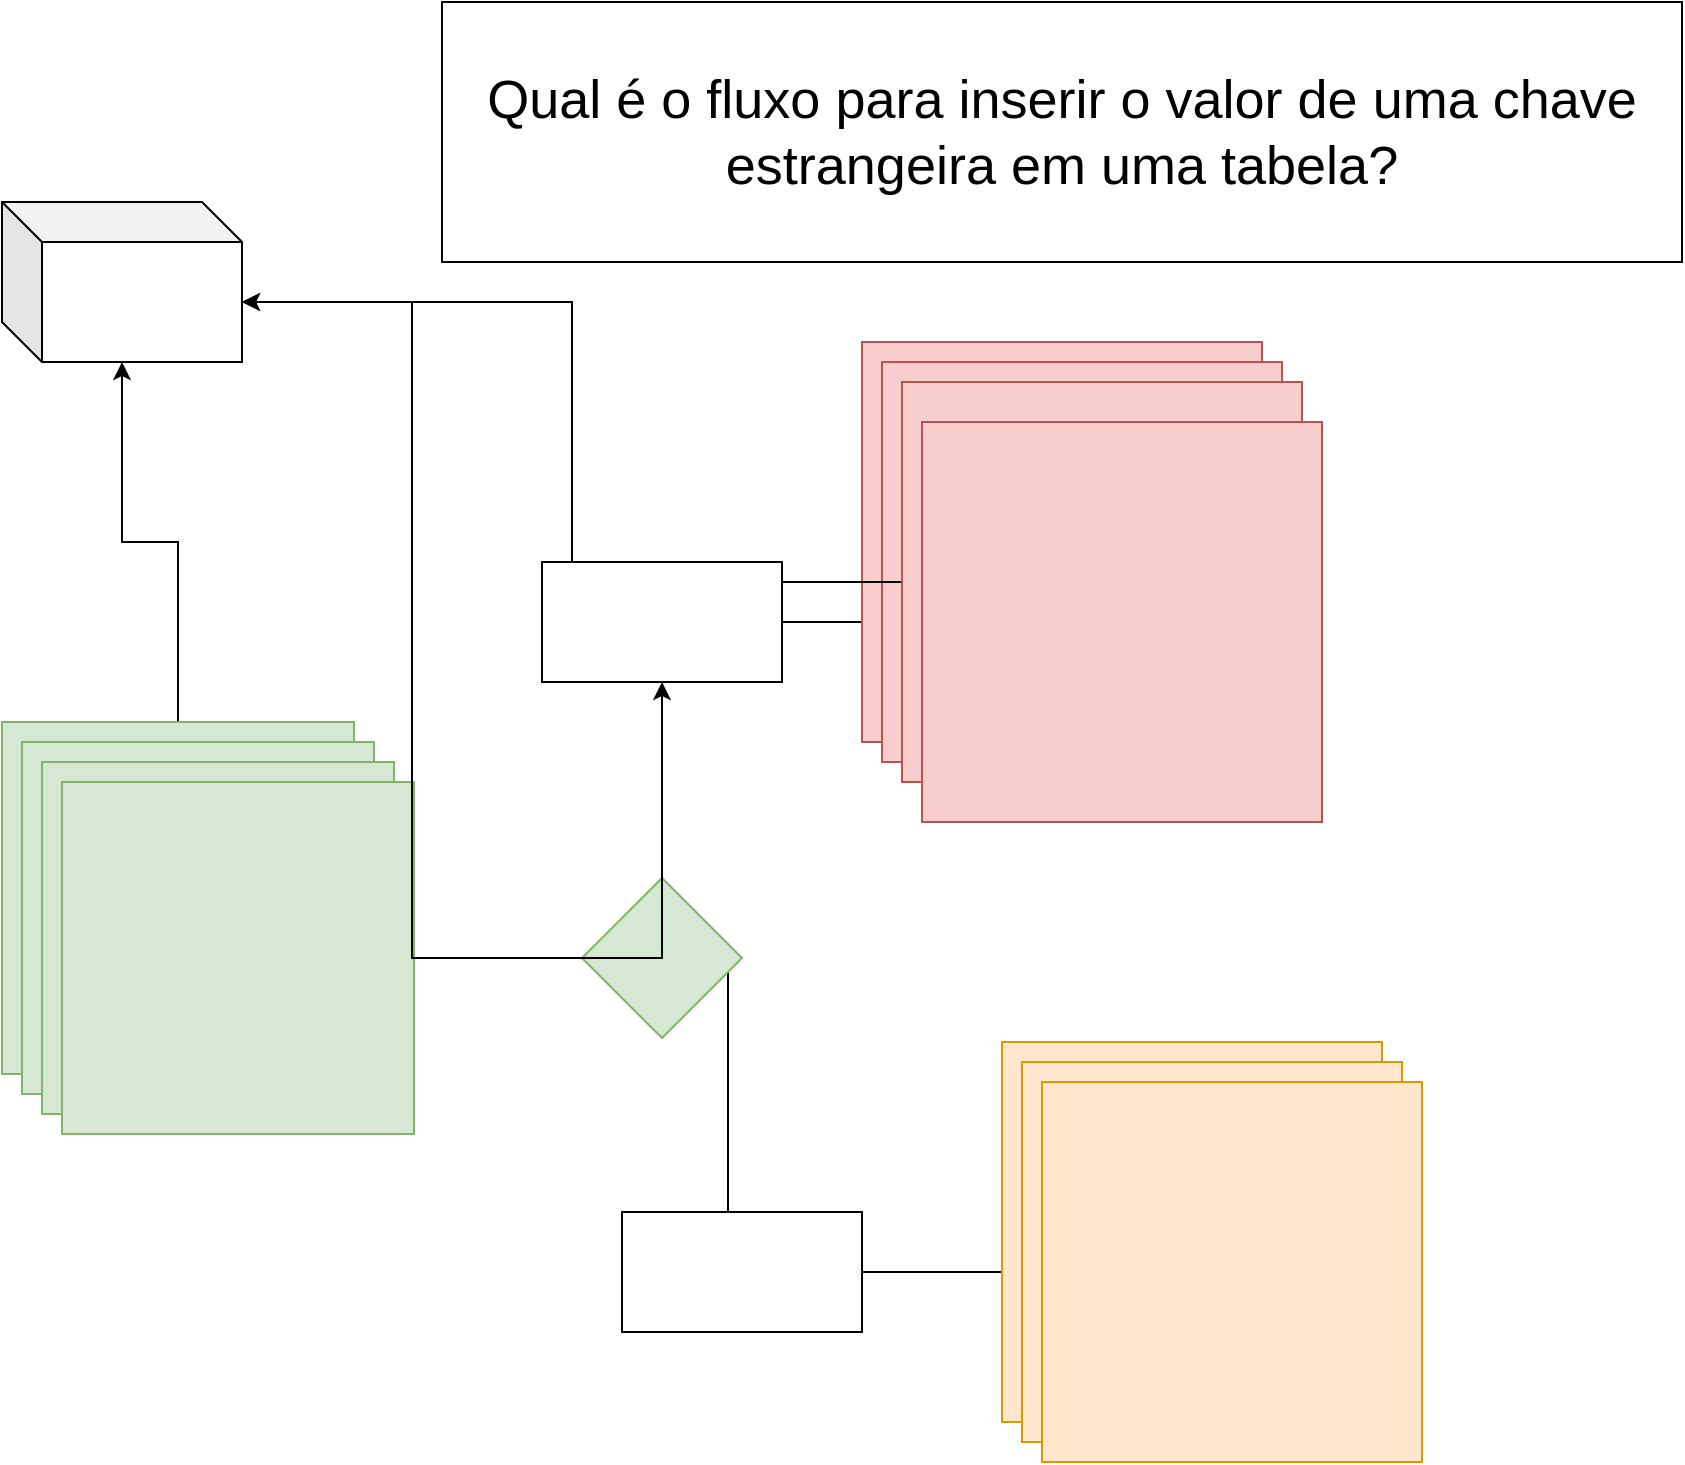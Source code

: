 <mxfile version="13.6.6" type="device"><diagram id="1Kx4HPUOOZk5HQRjh_x_" name="Page-1"><mxGraphModel dx="1323" dy="1589" grid="1" gridSize="10" guides="1" tooltips="1" connect="1" arrows="1" fold="1" page="1" pageScale="1" pageWidth="1169" pageHeight="827" math="0" shadow="0"><root><mxCell id="0"/><mxCell id="1" parent="0"/><mxCell id="zXigt6TOijOmMc-_yI6Z-1" value="&lt;font style=&quot;font-size: 27px&quot;&gt;Qual é o fluxo para inserir o valor de uma chave estrangeira em uma tabela?&lt;/font&gt;" style="rounded=0;whiteSpace=wrap;html=1;" parent="1" vertex="1"><mxGeometry x="260" y="-10" width="620" height="130" as="geometry"/></mxCell><mxCell id="utuvP-nxMeAvteDrzTsG-2" style="edgeStyle=orthogonalEdgeStyle;rounded=0;orthogonalLoop=1;jettySize=auto;html=1;" edge="1" parent="1" source="zXigt6TOijOmMc-_yI6Z-2" target="utuvP-nxMeAvteDrzTsG-1"><mxGeometry relative="1" as="geometry"/></mxCell><mxCell id="zXigt6TOijOmMc-_yI6Z-2" value="" style="whiteSpace=wrap;html=1;aspect=fixed;fillColor=#d5e8d4;strokeColor=#82b366;" parent="1" vertex="1"><mxGeometry x="40" y="350" width="176" height="176" as="geometry"/></mxCell><mxCell id="zXigt6TOijOmMc-_yI6Z-3" value="" style="whiteSpace=wrap;html=1;aspect=fixed;fillColor=#d5e8d4;strokeColor=#82b366;" parent="1" vertex="1"><mxGeometry x="50" y="360" width="176" height="176" as="geometry"/></mxCell><mxCell id="zXigt6TOijOmMc-_yI6Z-4" value="" style="whiteSpace=wrap;html=1;aspect=fixed;fillColor=#d5e8d4;strokeColor=#82b366;" parent="1" vertex="1"><mxGeometry x="60" y="370" width="176" height="176" as="geometry"/></mxCell><mxCell id="zXigt6TOijOmMc-_yI6Z-14" style="edgeStyle=orthogonalEdgeStyle;rounded=0;orthogonalLoop=1;jettySize=auto;html=1;" parent="1" source="zXigt6TOijOmMc-_yI6Z-19" target="zXigt6TOijOmMc-_yI6Z-9" edge="1"><mxGeometry relative="1" as="geometry"/></mxCell><mxCell id="zXigt6TOijOmMc-_yI6Z-15" style="edgeStyle=orthogonalEdgeStyle;rounded=0;orthogonalLoop=1;jettySize=auto;html=1;" parent="1" source="zXigt6TOijOmMc-_yI6Z-5" target="zXigt6TOijOmMc-_yI6Z-12" edge="1"><mxGeometry relative="1" as="geometry"/></mxCell><mxCell id="zXigt6TOijOmMc-_yI6Z-5" value="" style="whiteSpace=wrap;html=1;aspect=fixed;fillColor=#d5e8d4;strokeColor=#82b366;" parent="1" vertex="1"><mxGeometry x="70" y="380" width="176" height="176" as="geometry"/></mxCell><mxCell id="zXigt6TOijOmMc-_yI6Z-6" value="" style="whiteSpace=wrap;html=1;aspect=fixed;fillColor=#f8cecc;strokeColor=#b85450;" parent="1" vertex="1"><mxGeometry x="470" y="160" width="200" height="200" as="geometry"/></mxCell><mxCell id="zXigt6TOijOmMc-_yI6Z-7" value="" style="whiteSpace=wrap;html=1;aspect=fixed;fillColor=#f8cecc;strokeColor=#b85450;" parent="1" vertex="1"><mxGeometry x="480" y="170" width="200" height="200" as="geometry"/></mxCell><mxCell id="utuvP-nxMeAvteDrzTsG-4" style="edgeStyle=orthogonalEdgeStyle;rounded=0;orthogonalLoop=1;jettySize=auto;html=1;entryX=0;entryY=0;entryDx=120;entryDy=50;entryPerimeter=0;" edge="1" parent="1" source="zXigt6TOijOmMc-_yI6Z-8" target="utuvP-nxMeAvteDrzTsG-1"><mxGeometry relative="1" as="geometry"/></mxCell><mxCell id="zXigt6TOijOmMc-_yI6Z-8" value="" style="whiteSpace=wrap;html=1;aspect=fixed;fillColor=#f8cecc;strokeColor=#b85450;" parent="1" vertex="1"><mxGeometry x="490" y="180" width="200" height="200" as="geometry"/></mxCell><mxCell id="zXigt6TOijOmMc-_yI6Z-9" value="" style="whiteSpace=wrap;html=1;aspect=fixed;fillColor=#f8cecc;strokeColor=#b85450;" parent="1" vertex="1"><mxGeometry x="500" y="200" width="200" height="200" as="geometry"/></mxCell><mxCell id="zXigt6TOijOmMc-_yI6Z-10" value="" style="whiteSpace=wrap;html=1;aspect=fixed;fillColor=#ffe6cc;strokeColor=#d79b00;" parent="1" vertex="1"><mxGeometry x="540" y="510" width="190" height="190" as="geometry"/></mxCell><mxCell id="zXigt6TOijOmMc-_yI6Z-11" value="" style="whiteSpace=wrap;html=1;aspect=fixed;fillColor=#ffe6cc;strokeColor=#d79b00;" parent="1" vertex="1"><mxGeometry x="550" y="520" width="190" height="190" as="geometry"/></mxCell><mxCell id="zXigt6TOijOmMc-_yI6Z-12" value="" style="whiteSpace=wrap;html=1;aspect=fixed;fillColor=#ffe6cc;strokeColor=#d79b00;" parent="1" vertex="1"><mxGeometry x="560" y="530" width="190" height="190" as="geometry"/></mxCell><mxCell id="utuvP-nxMeAvteDrzTsG-3" style="edgeStyle=orthogonalEdgeStyle;rounded=0;orthogonalLoop=1;jettySize=auto;html=1;entryX=0;entryY=0;entryDx=120;entryDy=50;entryPerimeter=0;" edge="1" parent="1" source="zXigt6TOijOmMc-_yI6Z-18" target="utuvP-nxMeAvteDrzTsG-1"><mxGeometry relative="1" as="geometry"/></mxCell><mxCell id="zXigt6TOijOmMc-_yI6Z-18" value="" style="rhombus;whiteSpace=wrap;html=1;fillColor=#d5e8d4;strokeColor=#82b366;" parent="1" vertex="1"><mxGeometry x="330" y="428" width="80" height="80" as="geometry"/></mxCell><mxCell id="zXigt6TOijOmMc-_yI6Z-19" value="" style="rounded=0;whiteSpace=wrap;html=1;" parent="1" vertex="1"><mxGeometry x="310" y="270" width="120" height="60" as="geometry"/></mxCell><mxCell id="zXigt6TOijOmMc-_yI6Z-20" style="edgeStyle=orthogonalEdgeStyle;rounded=0;orthogonalLoop=1;jettySize=auto;html=1;" parent="1" source="zXigt6TOijOmMc-_yI6Z-5" target="zXigt6TOijOmMc-_yI6Z-19" edge="1"><mxGeometry relative="1" as="geometry"><mxPoint x="246" y="468" as="sourcePoint"/><mxPoint x="500" y="290" as="targetPoint"/></mxGeometry></mxCell><mxCell id="zXigt6TOijOmMc-_yI6Z-21" value="" style="rounded=0;whiteSpace=wrap;html=1;" parent="1" vertex="1"><mxGeometry x="350" y="595" width="120" height="60" as="geometry"/></mxCell><mxCell id="utuvP-nxMeAvteDrzTsG-1" value="" style="shape=cube;whiteSpace=wrap;html=1;boundedLbl=1;backgroundOutline=1;darkOpacity=0.05;darkOpacity2=0.1;" vertex="1" parent="1"><mxGeometry x="40" y="90" width="120" height="80" as="geometry"/></mxCell></root></mxGraphModel></diagram></mxfile>